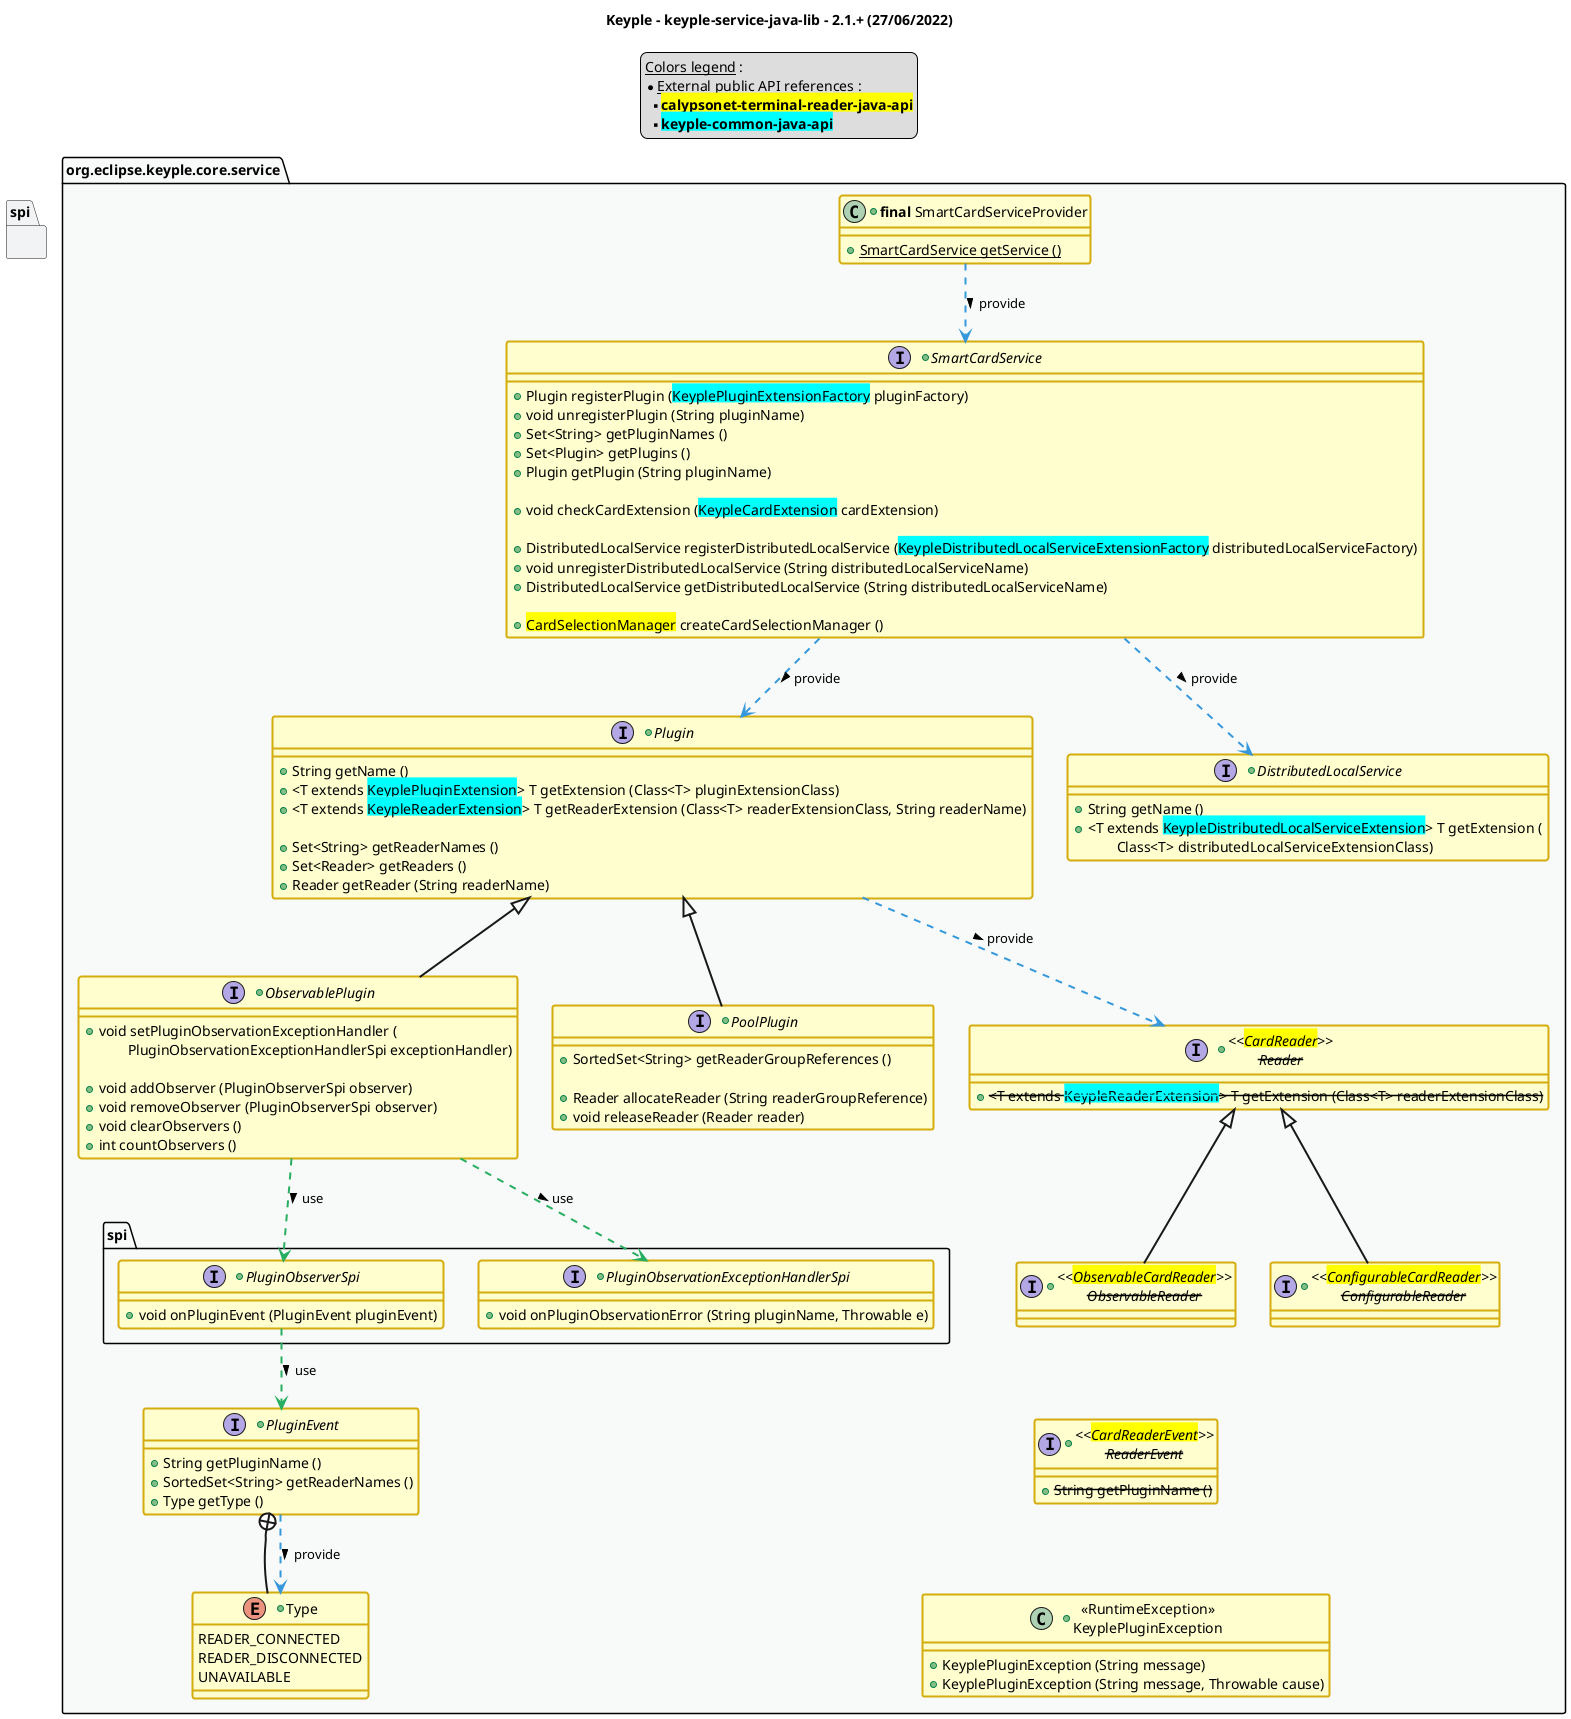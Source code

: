 @startuml
title
    Keyple - keyple-service-java-lib - 2.1.+ (27/06/2022)
end title

' == THEME ==

'Couleurs issues de : https://htmlcolorcodes.com/fr/tableau-de-couleur/tableau-de-couleur-design-plat/
!define C_GREY1 F8F9F9
!define C_GREY2 F2F3F4
!define C_GREY3 E5E7E9
!define C_GREY4 D7DBDD
!define C_GREY5 CACFD2
!define C_GREY6 BDC3C7
!define C_LINK 3498DB
!define C_USE 27AE60

' -- Styles that don't work with new version of plantuml --
skinparam stereotypeABorderColor #A9DCDF
skinparam stereotypeIBorderColor #B4A7E5
skinparam stereotypeCBorderColor #ADD1B2
skinparam stereotypeEBorderColor #EB93DF
' -- END --

skinparam ClassBorderThickness 2
skinparam ArrowThickness 2

' Yellow
skinparam ClassBackgroundColor #FEFECE
skinparam ClassBorderColor #D4AC0D
' Red
skinparam ClassBackgroundColor<<red>> #FDEDEC
skinparam ClassBorderColor<<red>> #E74C3C
hide <<red>> stereotype
' Purple
skinparam ClassBackgroundColor<<purple>> #F4ECF7
skinparam ClassBorderColor<<purple>> #8E44AD
hide <<purple>> stereotype
' blue
skinparam ClassBackgroundColor<<blue>> #EBF5FB
skinparam ClassBorderColor<<blue>> #3498DB
hide <<blue>> stereotype
' Green
skinparam ClassBackgroundColor<<green>> #E9F7EF
skinparam ClassBorderColor<<green>> #27AE60
hide <<green>> stereotype
' Grey
skinparam ClassBackgroundColor<<grey>> #EAECEE
skinparam ClassBorderColor<<grey>> #2C3E50
hide <<grey>> stereotype

' == CONTENT ==

legend top
    __Colors legend__ :
    * __External public API references__ :
    ** <back:yellow>**calypsonet-terminal-reader-java-api**</back>
    ** <back:cyan>**keyple-common-java-api**</back>
end legend

package "org.eclipse.keyple.core.service" as service {
    ' SERVICE
    +class "**final** SmartCardServiceProvider" as SmartCardServiceProvider {
        +{static} SmartCardService getService ()
    }
    +interface SmartCardService {
        +Plugin registerPlugin (<back:cyan>KeyplePluginExtensionFactory</back> pluginFactory)
        +void unregisterPlugin (String pluginName)
        +Set<String> getPluginNames ()
        +Set<Plugin> getPlugins ()
        +Plugin getPlugin (String pluginName)

        +void checkCardExtension (<back:cyan>KeypleCardExtension</back> cardExtension)

        +DistributedLocalService registerDistributedLocalService (<back:cyan>KeypleDistributedLocalServiceExtensionFactory</back> distributedLocalServiceFactory)
        +void unregisterDistributedLocalService (String distributedLocalServiceName)
        +DistributedLocalService getDistributedLocalService (String distributedLocalServiceName)

        +<back:yellow>CardSelectionManager</back> createCardSelectionManager ()
    }
    +interface Plugin {
        +String getName ()
        +<T extends <back:cyan>KeyplePluginExtension</back>> T getExtension (Class<T> pluginExtensionClass)
        +<T extends <back:cyan>KeypleReaderExtension</back>> T getReaderExtension (Class<T> readerExtensionClass, String readerName)

        +Set<String> getReaderNames ()
        +Set<Reader> getReaders ()
        +Reader getReader (String readerName)
    }
    +interface DistributedLocalService {
        +String getName ()
        +<T extends <back:cyan>KeypleDistributedLocalServiceExtension</back>> T getExtension (
            \tClass<T> distributedLocalServiceExtensionClass)
    }
    +interface ObservablePlugin extends Plugin {
        +void setPluginObservationExceptionHandler (
            \tPluginObservationExceptionHandlerSpi exceptionHandler)

        +void addObserver (PluginObserverSpi observer)
        +void removeObserver (PluginObserverSpi observer)
        +void clearObservers ()
        +int countObservers ()
    }
    +interface PoolPlugin extends Plugin {
        +SortedSet<String> getReaderGroupReferences ()

        +Reader allocateReader (String readerGroupReference)
        +void releaseReader (Reader reader)
    }
    +interface "<<<back:yellow>CardReader</back>>>\n<s>Reader</s>" as Reader {
        +<s><T extends <back:cyan>KeypleReaderExtension</back>> T getExtension (Class<T> readerExtensionClass)</s>
    }
    +interface "<<<back:yellow>ObservableCardReader</back>>>\n<s>ObservableReader</s>" as ObservableReader extends Reader {
    }
    +interface "<<<back:yellow>ConfigurableCardReader</back>>>\n<s>ConfigurableReader</s>" as ConfigurableReader extends Reader {
    }
    ' SPI
    package spi {
        +interface PluginObserverSpi {
            +void onPluginEvent (PluginEvent pluginEvent)
        }
        +interface PluginObservationExceptionHandlerSpi {
            +void onPluginObservationError (String pluginName, Throwable e)
        }
    }

    +interface "<<<back:yellow>CardReaderEvent</back>>>\n<s>ReaderEvent</s>" as ReaderEvent {
        +<s>String getPluginName ()</s>
    }
    +interface PluginEvent {
        +String getPluginName ()
        +SortedSet<String> getReaderNames ()
        +Type getType ()
    }
    +enum "Type" as PluginEventType {
        READER_CONNECTED
        READER_DISCONNECTED
        UNAVAILABLE
    }
    ' EXCEPTIONS
    +class "<<RuntimeException>>\nKeyplePluginException" as KeyplePluginException {
        +KeyplePluginException (String message)
        +KeyplePluginException (String message, Throwable cause)
    }
}

' Associations
'LocalServiceClient ..> RemoteServiceParameters #C_USE : use >

SmartCardServiceProvider ..> SmartCardService #C_LINK : provide >

SmartCardService ..> Plugin #C_LINK : provide >
SmartCardService ..> DistributedLocalService #C_LINK : provide >

PluginEvent +-- PluginEventType
PluginEvent ..> PluginEventType #C_LINK : provide >

Plugin ..> Reader #C_LINK : provide >

ObservablePlugin ..> PluginObserverSpi #C_USE : use >
ObservablePlugin ..> PluginObservationExceptionHandlerSpi #C_USE : use >

PluginObserverSpi ..> PluginEvent #C_USE : use >

' == LAYOUT ==

ObservableReader -[hidden]- ReaderEvent
ReaderEvent -[hidden]- KeyplePluginException

' == STYLE ==

package service #C_GREY1 {}
package spi #C_GREY2 {}

@enduml